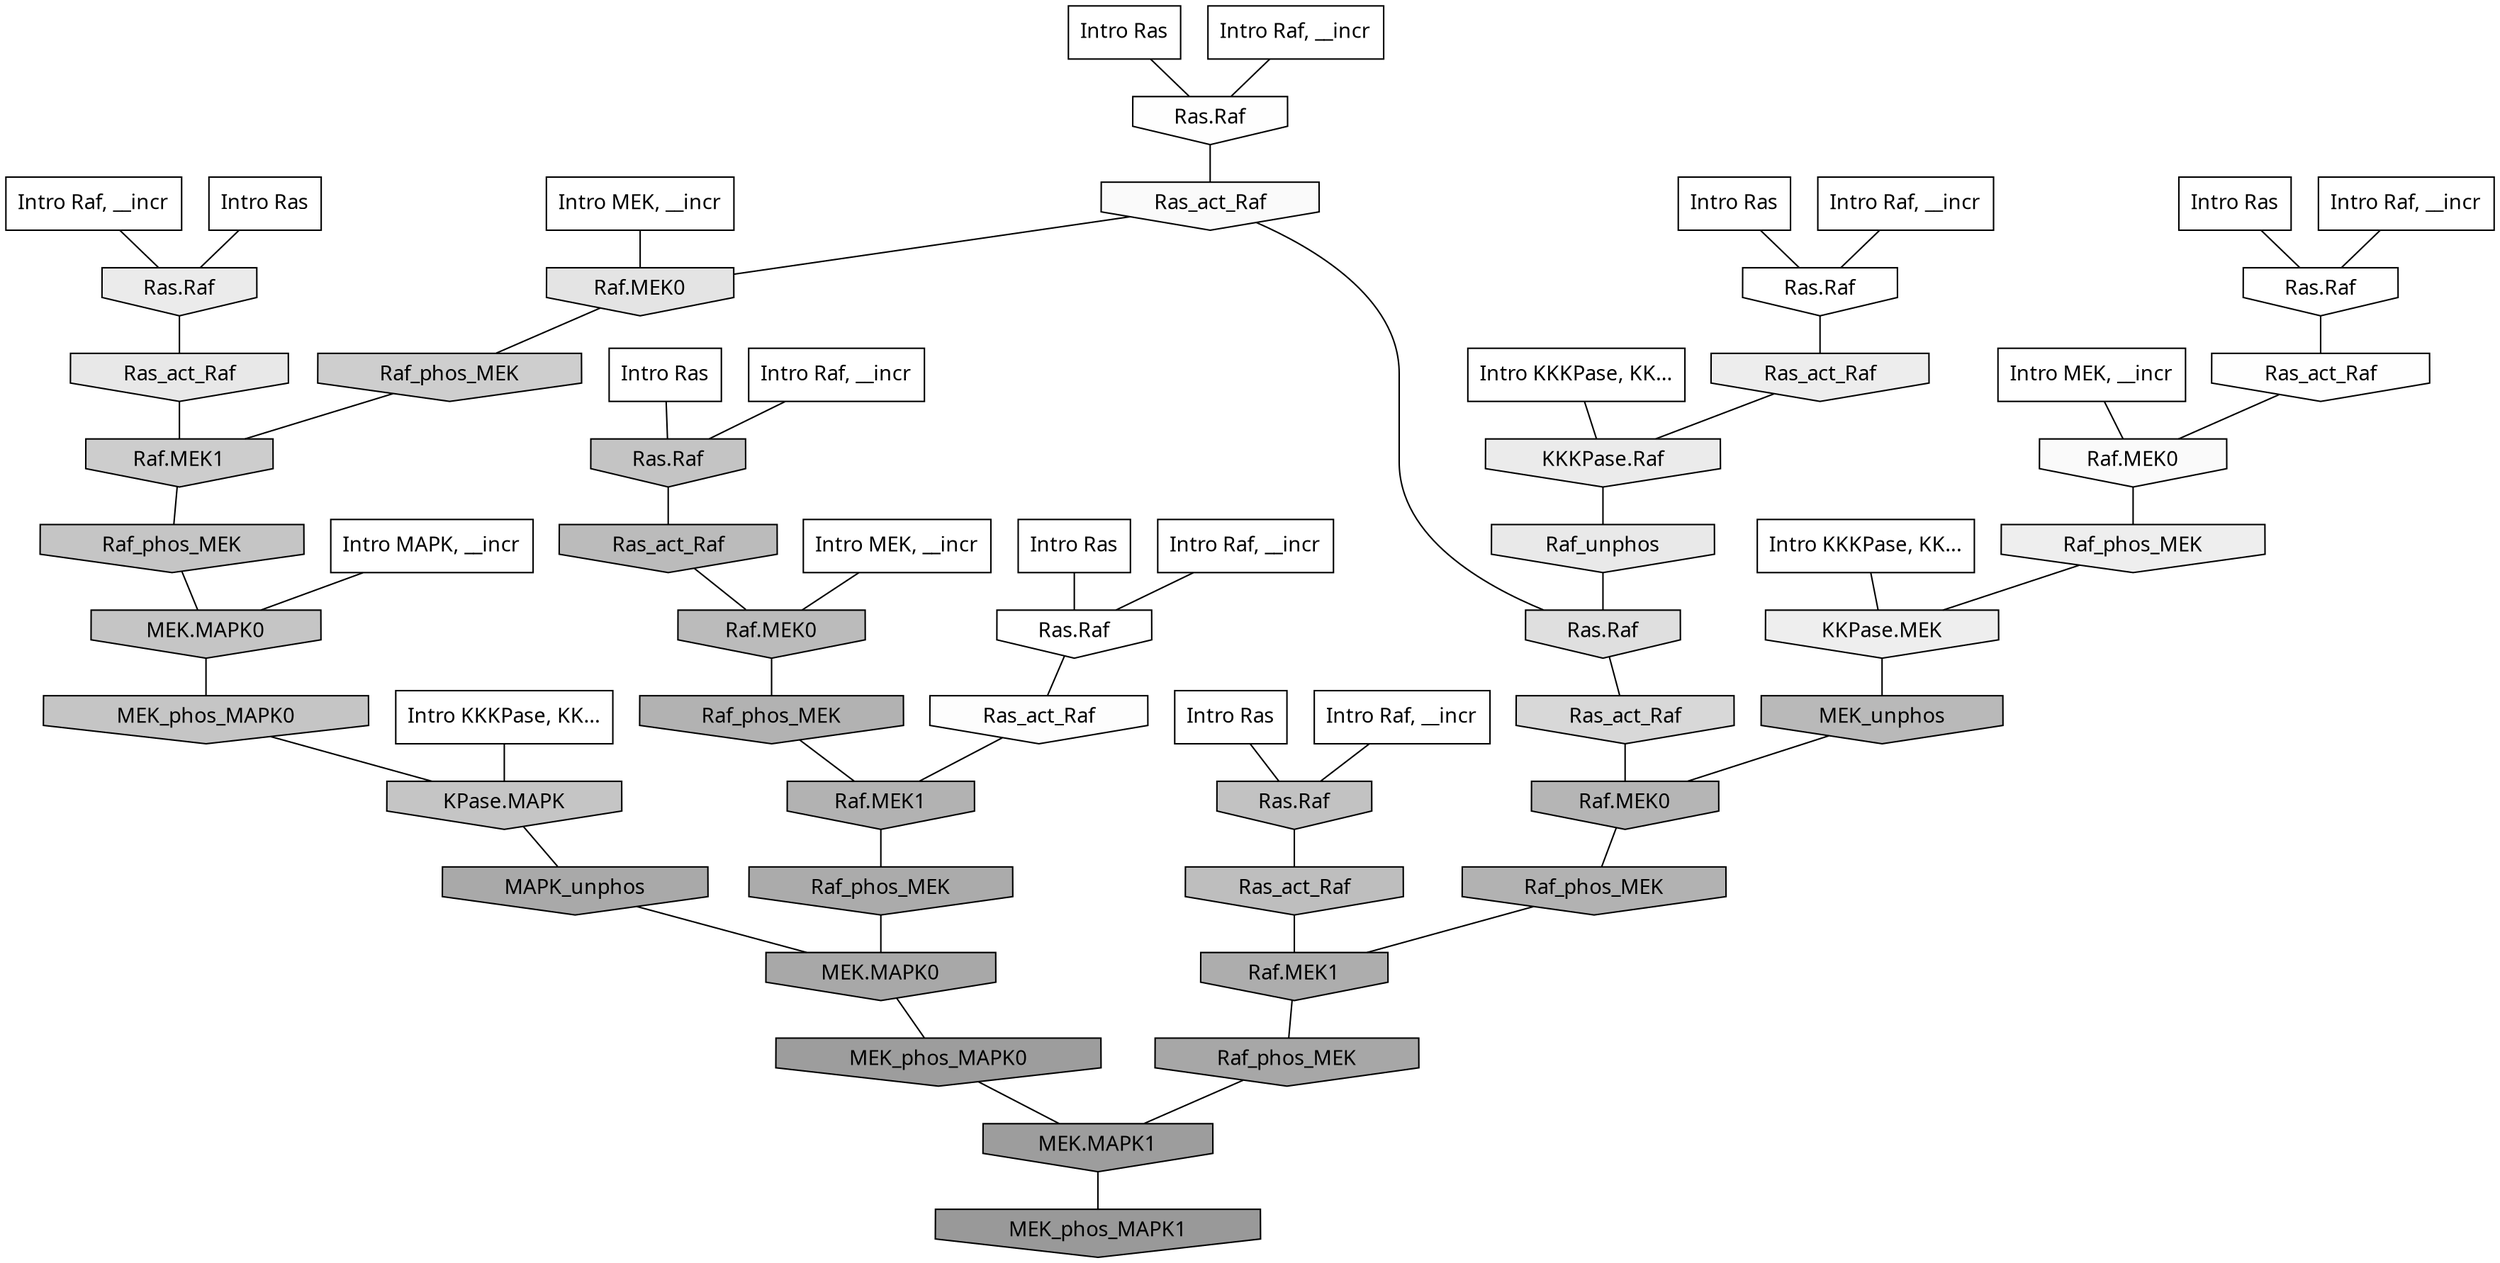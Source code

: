 digraph G{
  rankdir="TB";
  ranksep=0.30;
  node [fontname="CMU Serif"];
  edge [fontname="CMU Serif"];
  
  1 [label="Intro Ras", shape=rectangle, style=filled, fillcolor="0.000 0.000 1.000"]
  
  13 [label="Intro Ras", shape=rectangle, style=filled, fillcolor="0.000 0.000 1.000"]
  
  37 [label="Intro Ras", shape=rectangle, style=filled, fillcolor="0.000 0.000 1.000"]
  
  53 [label="Intro Ras", shape=rectangle, style=filled, fillcolor="0.000 0.000 1.000"]
  
  56 [label="Intro Ras", shape=rectangle, style=filled, fillcolor="0.000 0.000 1.000"]
  
  75 [label="Intro Ras", shape=rectangle, style=filled, fillcolor="0.000 0.000 1.000"]
  
  98 [label="Intro Ras", shape=rectangle, style=filled, fillcolor="0.000 0.000 1.000"]
  
  158 [label="Intro Raf, __incr", shape=rectangle, style=filled, fillcolor="0.000 0.000 1.000"]
  
  298 [label="Intro Raf, __incr", shape=rectangle, style=filled, fillcolor="0.000 0.000 1.000"]
  
  374 [label="Intro Raf, __incr", shape=rectangle, style=filled, fillcolor="0.000 0.000 1.000"]
  
  379 [label="Intro Raf, __incr", shape=rectangle, style=filled, fillcolor="0.000 0.000 1.000"]
  
  579 [label="Intro Raf, __incr", shape=rectangle, style=filled, fillcolor="0.000 0.000 1.000"]
  
  609 [label="Intro Raf, __incr", shape=rectangle, style=filled, fillcolor="0.000 0.000 1.000"]
  
  1045 [label="Intro Raf, __incr", shape=rectangle, style=filled, fillcolor="0.000 0.000 1.000"]
  
  1422 [label="Intro MEK, __incr", shape=rectangle, style=filled, fillcolor="0.000 0.000 1.000"]
  
  1589 [label="Intro MEK, __incr", shape=rectangle, style=filled, fillcolor="0.000 0.000 1.000"]
  
  1920 [label="Intro MEK, __incr", shape=rectangle, style=filled, fillcolor="0.000 0.000 1.000"]
  
  2866 [label="Intro MAPK, __incr", shape=rectangle, style=filled, fillcolor="0.000 0.000 1.000"]
  
  3129 [label="Intro KKKPase, KK...", shape=rectangle, style=filled, fillcolor="0.000 0.000 1.000"]
  
  3157 [label="Intro KKKPase, KK...", shape=rectangle, style=filled, fillcolor="0.000 0.000 1.000"]
  
  3190 [label="Intro KKKPase, KK...", shape=rectangle, style=filled, fillcolor="0.000 0.000 1.000"]
  
  3204 [label="Ras.Raf", shape=invhouse, style=filled, fillcolor="0.000 0.000 1.000"]
  
  3240 [label="Ras.Raf", shape=invhouse, style=filled, fillcolor="0.000 0.000 1.000"]
  
  3293 [label="Ras.Raf", shape=invhouse, style=filled, fillcolor="0.000 0.000 1.000"]
  
  3334 [label="Ras.Raf", shape=invhouse, style=filled, fillcolor="0.000 0.000 0.996"]
  
  3344 [label="Ras_act_Raf", shape=invhouse, style=filled, fillcolor="0.000 0.000 0.995"]
  
  3367 [label="Ras_act_Raf", shape=invhouse, style=filled, fillcolor="0.000 0.000 0.991"]
  
  3446 [label="Raf.MEK0", shape=invhouse, style=filled, fillcolor="0.000 0.000 0.980"]
  
  3468 [label="Ras_act_Raf", shape=invhouse, style=filled, fillcolor="0.000 0.000 0.978"]
  
  4036 [label="Raf_phos_MEK", shape=invhouse, style=filled, fillcolor="0.000 0.000 0.932"]
  
  4039 [label="KKPase.MEK", shape=invhouse, style=filled, fillcolor="0.000 0.000 0.932"]
  
  4109 [label="Ras_act_Raf", shape=invhouse, style=filled, fillcolor="0.000 0.000 0.928"]
  
  4245 [label="KKKPase.Raf", shape=invhouse, style=filled, fillcolor="0.000 0.000 0.919"]
  
  4248 [label="Ras.Raf", shape=invhouse, style=filled, fillcolor="0.000 0.000 0.919"]
  
  4309 [label="Raf_unphos", shape=invhouse, style=filled, fillcolor="0.000 0.000 0.914"]
  
  4408 [label="Ras_act_Raf", shape=invhouse, style=filled, fillcolor="0.000 0.000 0.909"]
  
  4711 [label="Raf.MEK0", shape=invhouse, style=filled, fillcolor="0.000 0.000 0.892"]
  
  5064 [label="Ras.Raf", shape=invhouse, style=filled, fillcolor="0.000 0.000 0.872"]
  
  5557 [label="Ras_act_Raf", shape=invhouse, style=filled, fillcolor="0.000 0.000 0.846"]
  
  6453 [label="Raf_phos_MEK", shape=invhouse, style=filled, fillcolor="0.000 0.000 0.808"]
  
  6614 [label="Raf.MEK1", shape=invhouse, style=filled, fillcolor="0.000 0.000 0.802"]
  
  7647 [label="Raf_phos_MEK", shape=invhouse, style=filled, fillcolor="0.000 0.000 0.772"]
  
  7650 [label="MEK.MAPK0", shape=invhouse, style=filled, fillcolor="0.000 0.000 0.772"]
  
  7670 [label="MEK_phos_MAPK0", shape=invhouse, style=filled, fillcolor="0.000 0.000 0.771"]
  
  7696 [label="KPase.MAPK", shape=invhouse, style=filled, fillcolor="0.000 0.000 0.770"]
  
  7846 [label="Ras.Raf", shape=invhouse, style=filled, fillcolor="0.000 0.000 0.766"]
  
  7997 [label="Ras.Raf", shape=invhouse, style=filled, fillcolor="0.000 0.000 0.761"]
  
  8590 [label="Ras_act_Raf", shape=invhouse, style=filled, fillcolor="0.000 0.000 0.746"]
  
  9052 [label="Ras_act_Raf", shape=invhouse, style=filled, fillcolor="0.000 0.000 0.733"]
  
  9055 [label="Raf.MEK0", shape=invhouse, style=filled, fillcolor="0.000 0.000 0.733"]
  
  9602 [label="MEK_unphos", shape=invhouse, style=filled, fillcolor="0.000 0.000 0.723"]
  
  10368 [label="Raf.MEK0", shape=invhouse, style=filled, fillcolor="0.000 0.000 0.708"]
  
  10892 [label="Raf_phos_MEK", shape=invhouse, style=filled, fillcolor="0.000 0.000 0.698"]
  
  10955 [label="Raf_phos_MEK", shape=invhouse, style=filled, fillcolor="0.000 0.000 0.697"]
  
  10997 [label="Raf.MEK1", shape=invhouse, style=filled, fillcolor="0.000 0.000 0.696"]
  
  12099 [label="Raf.MEK1", shape=invhouse, style=filled, fillcolor="0.000 0.000 0.679"]
  
  12837 [label="Raf_phos_MEK", shape=invhouse, style=filled, fillcolor="0.000 0.000 0.668"]
  
  13219 [label="MAPK_unphos", shape=invhouse, style=filled, fillcolor="0.000 0.000 0.662"]
  
  13599 [label="MEK.MAPK0", shape=invhouse, style=filled, fillcolor="0.000 0.000 0.657"]
  
  13889 [label="Raf_phos_MEK", shape=invhouse, style=filled, fillcolor="0.000 0.000 0.653"]
  
  16387 [label="MEK_phos_MAPK0", shape=invhouse, style=filled, fillcolor="0.000 0.000 0.616"]
  
  16388 [label="MEK.MAPK1", shape=invhouse, style=filled, fillcolor="0.000 0.000 0.616"]
  
  17101 [label="MEK_phos_MAPK1", shape=invhouse, style=filled, fillcolor="0.000 0.000 0.600"]
  
  
  16388 -> 17101 [dir=none, color="0.000 0.000 0.000"] 
  16387 -> 16388 [dir=none, color="0.000 0.000 0.000"] 
  13889 -> 16388 [dir=none, color="0.000 0.000 0.000"] 
  13599 -> 16387 [dir=none, color="0.000 0.000 0.000"] 
  13219 -> 13599 [dir=none, color="0.000 0.000 0.000"] 
  12837 -> 13599 [dir=none, color="0.000 0.000 0.000"] 
  12099 -> 13889 [dir=none, color="0.000 0.000 0.000"] 
  10997 -> 12837 [dir=none, color="0.000 0.000 0.000"] 
  10955 -> 12099 [dir=none, color="0.000 0.000 0.000"] 
  10892 -> 10997 [dir=none, color="0.000 0.000 0.000"] 
  10368 -> 10955 [dir=none, color="0.000 0.000 0.000"] 
  9602 -> 10368 [dir=none, color="0.000 0.000 0.000"] 
  9055 -> 10892 [dir=none, color="0.000 0.000 0.000"] 
  9052 -> 9055 [dir=none, color="0.000 0.000 0.000"] 
  8590 -> 12099 [dir=none, color="0.000 0.000 0.000"] 
  7997 -> 8590 [dir=none, color="0.000 0.000 0.000"] 
  7846 -> 9052 [dir=none, color="0.000 0.000 0.000"] 
  7696 -> 13219 [dir=none, color="0.000 0.000 0.000"] 
  7670 -> 7696 [dir=none, color="0.000 0.000 0.000"] 
  7650 -> 7670 [dir=none, color="0.000 0.000 0.000"] 
  7647 -> 7650 [dir=none, color="0.000 0.000 0.000"] 
  6614 -> 7647 [dir=none, color="0.000 0.000 0.000"] 
  6453 -> 6614 [dir=none, color="0.000 0.000 0.000"] 
  5557 -> 10368 [dir=none, color="0.000 0.000 0.000"] 
  5064 -> 5557 [dir=none, color="0.000 0.000 0.000"] 
  4711 -> 6453 [dir=none, color="0.000 0.000 0.000"] 
  4408 -> 6614 [dir=none, color="0.000 0.000 0.000"] 
  4309 -> 5064 [dir=none, color="0.000 0.000 0.000"] 
  4248 -> 4408 [dir=none, color="0.000 0.000 0.000"] 
  4245 -> 4309 [dir=none, color="0.000 0.000 0.000"] 
  4109 -> 4245 [dir=none, color="0.000 0.000 0.000"] 
  4039 -> 9602 [dir=none, color="0.000 0.000 0.000"] 
  4036 -> 4039 [dir=none, color="0.000 0.000 0.000"] 
  3468 -> 4711 [dir=none, color="0.000 0.000 0.000"] 
  3468 -> 5064 [dir=none, color="0.000 0.000 0.000"] 
  3446 -> 4036 [dir=none, color="0.000 0.000 0.000"] 
  3367 -> 10997 [dir=none, color="0.000 0.000 0.000"] 
  3344 -> 3446 [dir=none, color="0.000 0.000 0.000"] 
  3334 -> 3468 [dir=none, color="0.000 0.000 0.000"] 
  3293 -> 3344 [dir=none, color="0.000 0.000 0.000"] 
  3240 -> 3367 [dir=none, color="0.000 0.000 0.000"] 
  3204 -> 4109 [dir=none, color="0.000 0.000 0.000"] 
  3190 -> 4245 [dir=none, color="0.000 0.000 0.000"] 
  3157 -> 4039 [dir=none, color="0.000 0.000 0.000"] 
  3129 -> 7696 [dir=none, color="0.000 0.000 0.000"] 
  2866 -> 7650 [dir=none, color="0.000 0.000 0.000"] 
  1920 -> 4711 [dir=none, color="0.000 0.000 0.000"] 
  1589 -> 9055 [dir=none, color="0.000 0.000 0.000"] 
  1422 -> 3446 [dir=none, color="0.000 0.000 0.000"] 
  1045 -> 7997 [dir=none, color="0.000 0.000 0.000"] 
  609 -> 3293 [dir=none, color="0.000 0.000 0.000"] 
  579 -> 3240 [dir=none, color="0.000 0.000 0.000"] 
  379 -> 4248 [dir=none, color="0.000 0.000 0.000"] 
  374 -> 7846 [dir=none, color="0.000 0.000 0.000"] 
  298 -> 3334 [dir=none, color="0.000 0.000 0.000"] 
  158 -> 3204 [dir=none, color="0.000 0.000 0.000"] 
  98 -> 3293 [dir=none, color="0.000 0.000 0.000"] 
  75 -> 3204 [dir=none, color="0.000 0.000 0.000"] 
  56 -> 7997 [dir=none, color="0.000 0.000 0.000"] 
  53 -> 7846 [dir=none, color="0.000 0.000 0.000"] 
  37 -> 4248 [dir=none, color="0.000 0.000 0.000"] 
  13 -> 3334 [dir=none, color="0.000 0.000 0.000"] 
  1 -> 3240 [dir=none, color="0.000 0.000 0.000"] 
  
  }
